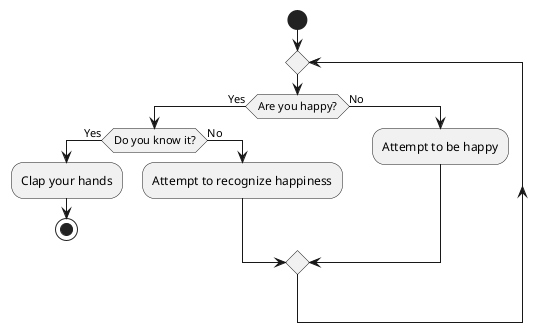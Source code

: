 @startuml
start
repeat
if (Are you happy?) then (Yes)
    if (Do you know it?) then (Yes)
        :Clap your hands;
        stop
    else (No)
        :Attempt to recognize happiness;
    endif
else (No)
    :Attempt to be happy;
endif
@enduml
